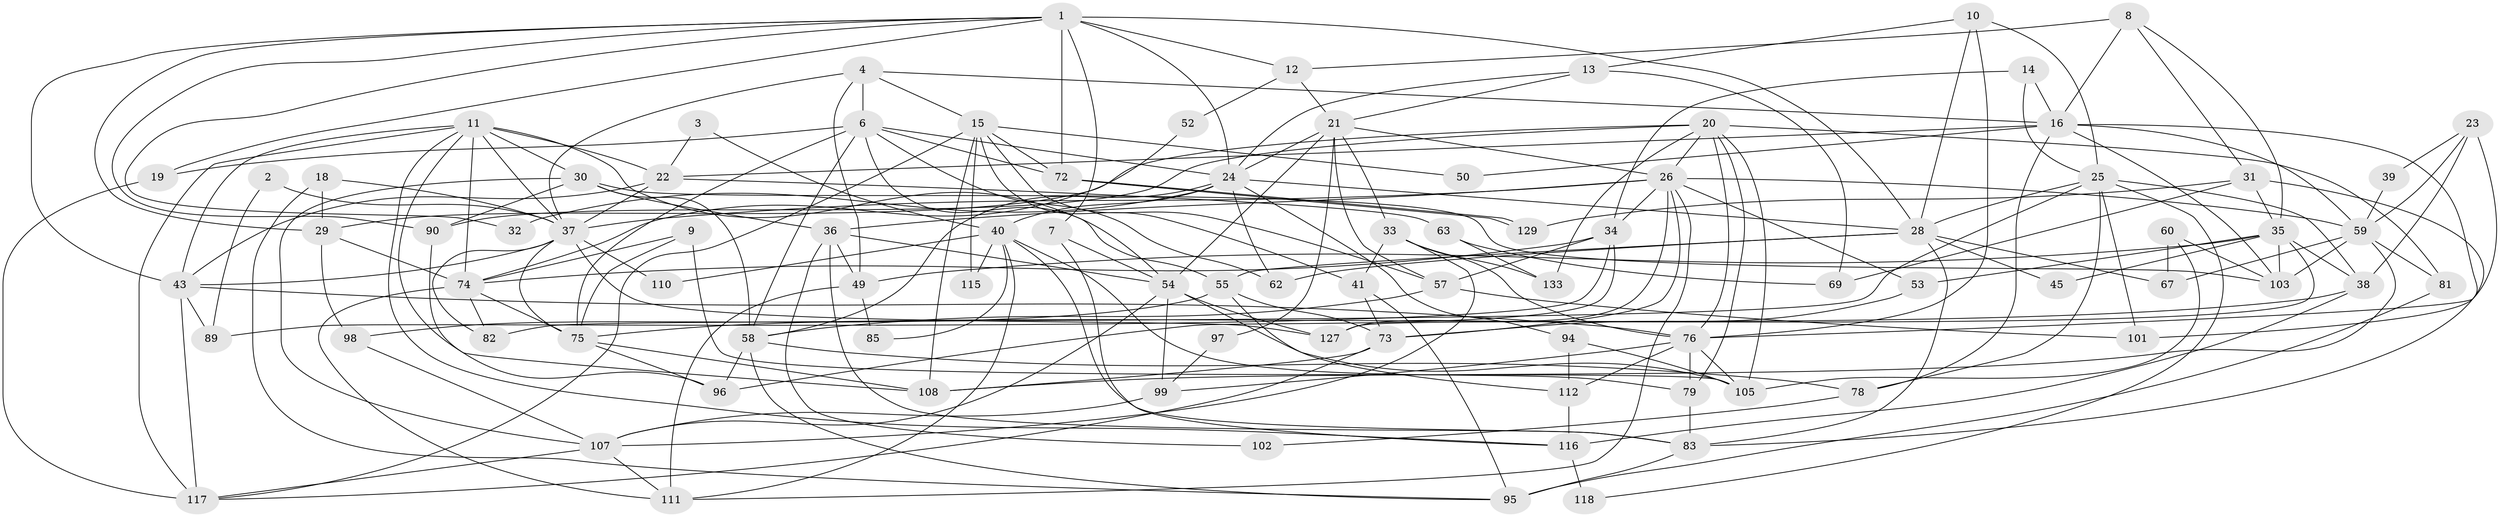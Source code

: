 // original degree distribution, {9: 0.015037593984962405, 2: 0.13533834586466165, 3: 0.2932330827067669, 4: 0.2781954887218045, 7: 0.045112781954887216, 5: 0.12781954887218044, 6: 0.09774436090225563, 8: 0.007518796992481203}
// Generated by graph-tools (version 1.1) at 2025/11/02/27/25 16:11:19]
// undirected, 89 vertices, 219 edges
graph export_dot {
graph [start="1"]
  node [color=gray90,style=filled];
  1 [super="+17"];
  2;
  3;
  4 [super="+5"];
  6 [super="+48"];
  7 [super="+46"];
  8;
  9;
  10;
  11 [super="+47"];
  12;
  13;
  14;
  15 [super="+27"];
  16 [super="+100"];
  18;
  19 [super="+77"];
  20 [super="+56"];
  21 [super="+44"];
  22 [super="+66"];
  23;
  24 [super="+51"];
  25 [super="+93"];
  26 [super="+86"];
  28 [super="+80"];
  29 [super="+42"];
  30 [super="+65"];
  31 [super="+71"];
  32;
  33 [super="+120"];
  34 [super="+121"];
  35 [super="+84"];
  36 [super="+130"];
  37 [super="+126"];
  38 [super="+104"];
  39;
  40 [super="+88"];
  41;
  43 [super="+128"];
  45;
  49 [super="+92"];
  50;
  52;
  53;
  54 [super="+68"];
  55;
  57 [super="+61"];
  58 [super="+64"];
  59 [super="+70"];
  60;
  62 [super="+106"];
  63;
  67;
  69;
  72;
  73 [super="+87"];
  74 [super="+91"];
  75 [super="+122"];
  76 [super="+123"];
  78 [super="+132"];
  79;
  81;
  82;
  83;
  85;
  89;
  90;
  94;
  95 [super="+113"];
  96;
  97;
  98;
  99;
  101;
  102;
  103;
  105 [super="+124"];
  107 [super="+109"];
  108;
  110;
  111 [super="+125"];
  112 [super="+114"];
  115;
  116;
  117 [super="+119"];
  118;
  127 [super="+131"];
  129;
  133;
  1 -- 72;
  1 -- 24 [weight=2];
  1 -- 7;
  1 -- 12;
  1 -- 29;
  1 -- 32;
  1 -- 90;
  1 -- 43;
  1 -- 28;
  1 -- 19;
  2 -- 89;
  2 -- 37;
  3 -- 40;
  3 -- 22;
  4 -- 15;
  4 -- 37;
  4 -- 16;
  4 -- 49;
  4 -- 6;
  6 -- 19;
  6 -- 75;
  6 -- 54;
  6 -- 24;
  6 -- 58;
  6 -- 72;
  6 -- 62;
  7 -- 116;
  7 -- 54;
  8 -- 12;
  8 -- 35;
  8 -- 16;
  8 -- 31;
  9 -- 74;
  9 -- 75;
  9 -- 105;
  10 -- 28;
  10 -- 13;
  10 -- 25;
  10 -- 76;
  11 -- 108;
  11 -- 116;
  11 -- 43;
  11 -- 30;
  11 -- 37;
  11 -- 74;
  11 -- 117;
  11 -- 55;
  11 -- 22;
  12 -- 52;
  12 -- 21;
  13 -- 69;
  13 -- 24;
  13 -- 21;
  14 -- 16;
  14 -- 25;
  14 -- 34;
  15 -- 41;
  15 -- 57;
  15 -- 115;
  15 -- 50;
  15 -- 72;
  15 -- 108;
  15 -- 117;
  16 -- 50;
  16 -- 101;
  16 -- 78;
  16 -- 103;
  16 -- 59;
  16 -- 22;
  18 -- 29;
  18 -- 95;
  18 -- 37;
  19 -- 117;
  20 -- 29;
  20 -- 81;
  20 -- 105;
  20 -- 90;
  20 -- 133;
  20 -- 26;
  20 -- 76;
  20 -- 79;
  21 -- 26;
  21 -- 24;
  21 -- 33;
  21 -- 97;
  21 -- 57;
  21 -- 54;
  22 -- 43;
  22 -- 37;
  22 -- 63;
  23 -- 38;
  23 -- 39;
  23 -- 59;
  23 -- 76;
  24 -- 32;
  24 -- 62;
  24 -- 94;
  24 -- 40;
  24 -- 28;
  24 -- 58;
  25 -- 101;
  25 -- 82;
  25 -- 118;
  25 -- 28;
  25 -- 78;
  25 -- 38;
  26 -- 73;
  26 -- 36;
  26 -- 37;
  26 -- 53;
  26 -- 59;
  26 -- 127;
  26 -- 34;
  26 -- 111;
  28 -- 83;
  28 -- 55;
  28 -- 67;
  28 -- 45;
  28 -- 62;
  29 -- 98;
  29 -- 74;
  30 -- 107;
  30 -- 103;
  30 -- 90;
  30 -- 36;
  30 -- 58;
  31 -- 69;
  31 -- 129;
  31 -- 83;
  31 -- 35;
  33 -- 41;
  33 -- 107;
  33 -- 76;
  33 -- 133;
  34 -- 96;
  34 -- 57;
  34 -- 89;
  34 -- 74;
  35 -- 103;
  35 -- 49;
  35 -- 53;
  35 -- 38;
  35 -- 45;
  35 -- 127;
  36 -- 102;
  36 -- 83;
  36 -- 54;
  36 -- 49;
  37 -- 82;
  37 -- 75;
  37 -- 43;
  37 -- 110;
  37 -- 127;
  38 -- 75;
  38 -- 116;
  39 -- 59;
  40 -- 79;
  40 -- 85;
  40 -- 115;
  40 -- 83;
  40 -- 110;
  40 -- 111;
  41 -- 95;
  41 -- 73;
  43 -- 76;
  43 -- 89;
  43 -- 117;
  49 -- 85;
  49 -- 111;
  52 -- 74;
  53 -- 73;
  54 -- 127;
  54 -- 99;
  54 -- 105;
  54 -- 107;
  55 -- 73;
  55 -- 98;
  55 -- 112;
  57 -- 58;
  57 -- 101;
  58 -- 95;
  58 -- 96;
  58 -- 78;
  59 -- 67;
  59 -- 108;
  59 -- 81;
  59 -- 103;
  60 -- 103;
  60 -- 67;
  60 -- 105;
  63 -- 133;
  63 -- 69;
  72 -- 129;
  72 -- 129;
  73 -- 108;
  73 -- 117;
  74 -- 75;
  74 -- 111;
  74 -- 82;
  75 -- 108;
  75 -- 96;
  76 -- 99;
  76 -- 105;
  76 -- 79;
  76 -- 112;
  78 -- 102;
  79 -- 83;
  81 -- 95;
  83 -- 95;
  90 -- 96;
  94 -- 105;
  94 -- 112;
  97 -- 99;
  98 -- 107;
  99 -- 107;
  107 -- 111;
  107 -- 117;
  112 -- 116;
  116 -- 118;
}
